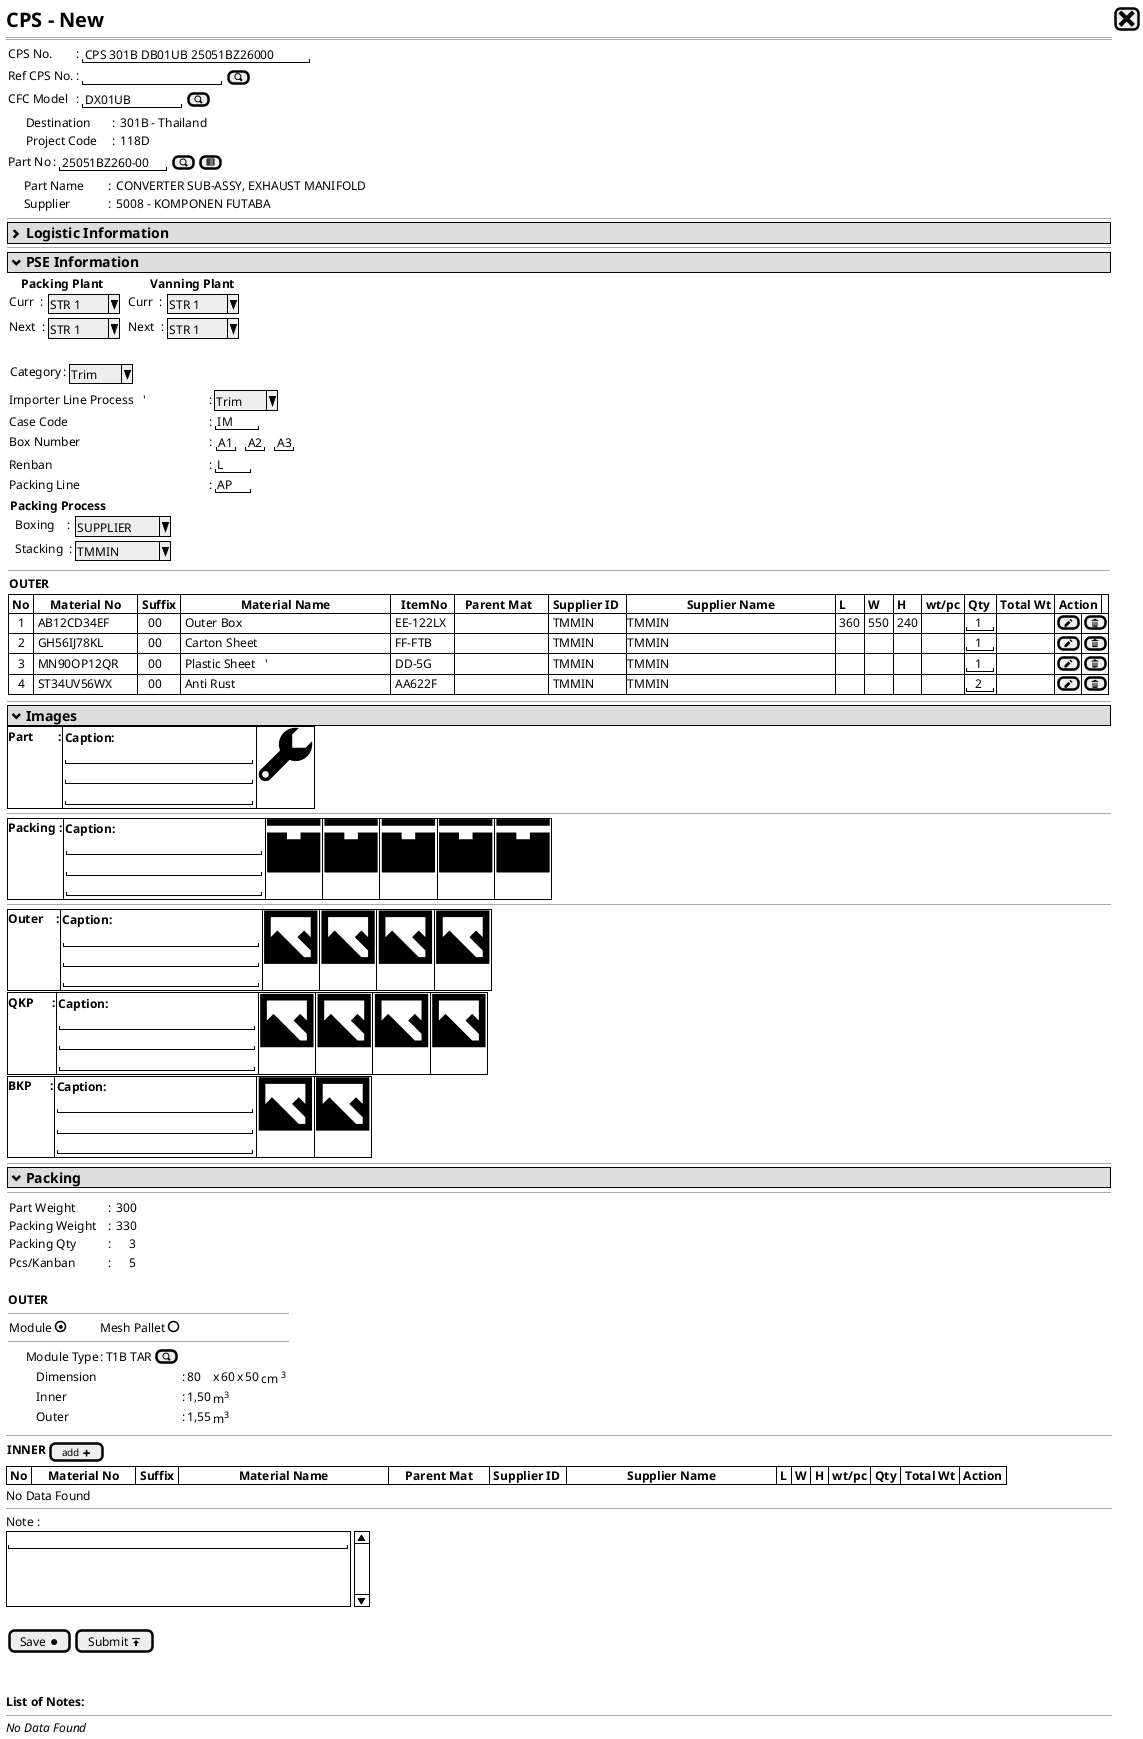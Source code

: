 @startuml
@startsalt
{
  <b><size:20>CPS - New |[<size:25><&x>]|*
  ==
  {
    {
      CPS No.      |:{|"CPS 301B DB01UB 25051BZ26000"|}
      Ref CPS No.  |:{|"                 "| [<&magnifying-glass>]}| *      
      CFC Model       |:{|"DX01UB      "| [<&magnifying-glass>]}
    }
    {
      |     |Destination     |:| 301B - Thailand |*
      |     |Project Code    |:| 118D |*
    }
    {
      Part No         |:{|"25051BZ260-00"| [<&magnifying-glass>] | [<&spreadsheet>]}
    }
    {
      |     Part Name       |: | CONVERTER SUB-ASSY, EXHAUST MANIFOLD        |*
      |     Supplier        |: | 5008 - KOMPONEN FUTABA       |*
    }
    --        
    {*
      <b><size:14> <&chevron-right> Logistic Information
    }
    --    
    {*
      <b><size:14> <&chevron-bottom> PSE Information
    }
    'pse inputed fields
    { 
      {
        |<b>    Packing Plant |*        |  .      | <b>       Vanning Plant |*             |*
        |Curr  :          |{ ^ STR 1 ^ }|  .      |Curr  :           |{ ^ STR 1 ^ }      |*
        |Next  :          |{ ^ STR 1 ^ }|  .      |Next  :           |{ ^ STR 1 ^ }      |*      
      }
      .
      {
        {Category       |:| { ^ Trim ^ }|}*
      }
      {
        Importer Line Process   '|:| ^ Trim ^ |*
        Case Code                |:| " IM  "|*
        Box Number               |:{|"A1"|.|"A2"|.|"A3"|}*
        Renban                   |:| " L  "|*
        Packing Line             |:| "AP  "|*
        {
          |<b>Packing Process |*        |* 
          . |Boxing    :          |{ ^ SUPPLIER ^ }|*  
          . |Stacking  :          |{ ^  TMMIN   ^ }|*  
        }
      }
      --
      {
        |<b>OUTER   | *
      }
      {#
        | <b>No |     <b>Material No     | <b>Suffix |                   <b>Material Name                   |   <b>ItemNo  |   <b>Parent Mat     | <b>Supplier ID  |                   <b>Supplier Name                   | <b>L   | <b>W  | <b>H | <b>wt/pc | <b>Qty | <b>Total Wt | <b>Action |*
        |   1   | AB12CD34EF             |   00      | Outer Box                                            | EE-122LX     |                    .| TMMIN          | TMMIN                                                 | 360    | 550   | 240  |         .| "  1"|           . |[<&pencil>]|[<&trash>]|*
        |   2   | GH56IJ78KL             |   00      | Carton Sheet                                         | FF-FTB       |                    .| TMMIN          | TMMIN                                                 |.       |.      |.     |         .| "  1"|           . |[<&pencil>]|[<&trash>]|*
        |   3   | MN90OP12QR             |   00      | Plastic Sheet   '                                    | DD-5G        |                    .| TMMIN          | TMMIN                                                 |.       |.      |.     |         .| "  1"|           . |[<&pencil>]|[<&trash>]|*
        |   4   | ST34UV56WX             |   00      | Anti Rust                                            | AA622F       |                    .| TMMIN          | TMMIN                                                 |.       |.      |.     |         .| "  2"|           . |[<&pencil>]|[<&trash>]|*      
      }      
    }
    'end pse input detail    
    --
    {*
      <b><size:14> <&chevron-bottom> Images
    }
    {#
      |<b>Part        :|{ 
        <b>Caption: 
        "                       "
        "                       "
        "                       "
      }|<size:80><&wrench>|*
    }
    --
    {#
      |<b>Packing : |{ 
        <b>Caption: 
        "                        "
        "                        "
        "                        "
      }|<size:80><&box>|<size:80><&box>|<size:80><&box>|<size:80><&box>|<size:80><&box>|*
    }
    --
    {#
      |<b>Outer    : |{ 
        <b>Caption: 
        "                        "
        "                        "
        "                        "
      }|<size:80><&image>|<size:80><&image>|<size:80><&image>|<size:80><&image>|*
    }
    {#
      |<b>QKP      : |{ 
        <b>Caption: 
        "                        "
        "                        "
        "                        "
      }|<size:80><&image>|<size:80><&image>|<size:80><&image>|<size:80><&image>|*
    }
    {#
      |<b>BKP      : |{ 
        <b>Caption: 
        "                        "
        "                        "
        "                        "
      }|<size:80><&image>||<size:80><&image>|*
    }
    --
    {*
      <b><size:14> <&chevron-bottom> Packing
    }
    --
    {
      {
        |Part Weight      |: | 300|*
        |Packing Weight   |: | 330|*
        |Packing Qty      |: |    3|*
        |Pcs/Kanban       |: |    5|*
      }*
      .
      <b>OUTER
      --
      {|Module |(X)|      |Mesh Pallet|()|}*
      --
      {
        {      Module Type     |: | T1B TAR  | [<&magnifying-glass>] | }*  

            .|       Dimension     |: | 80 | x | 60 | x | 50 | cm <sup>3</sup> |*
            .|       Inner         |: | 1,50 | m<sup>3</sup>                      |*
            .|       Outer         |: | 1,55 | m<sup>3</sup>                      |*
          }
      }      
    }
    --
    {
      |<b>INNER   | [<size:10>add <&plus>] |*
    }
    {#
        | <b>No |     <b>Material No     | <b>Suffix |                   <b>Material Name                   |     <b>Parent Mat     | <b>Supplier ID  |                   <b>Supplier Name                   | <b>L | <b>W | <b>H | <b>wt/pc | <b>Qty | <b>Total Wt | <b>Action |*
      '|    || AB12CD34EF             | 00        | Outer Box        | EE-122LX    |             .| TMMIN          | TMMIN             |360    |550    |240    |         .| 1      |           . |*
    }
    No Data Found
    --
    Note :
    {SI
      "                                          "
      .
      .
      .
    }
    .
    {[Save <&media-record>] | [Submit <&data-transfer-upload>]}
    .
    .
    <b>List of Notes:
    --
    <i>No Data Found 
  }
}
@endsalt
@enduml

